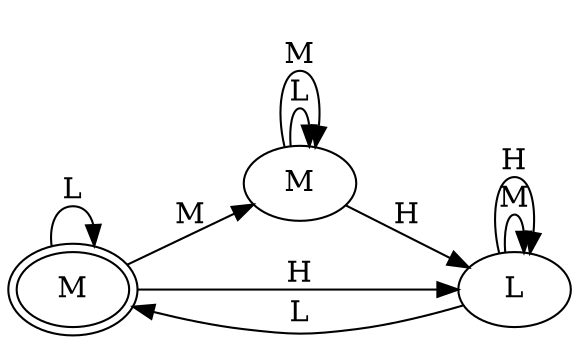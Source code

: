 digraph 282 {
rankdir = LR
0 [peripheries = 2]

0 [label = "M"]
0 -> 0 [label = "L"]
0 -> 2 [label = "M"]
0 -> 1 [label = "H"]

1 [label = "L"]
1 -> 0 [label = "L"]
1 -> 1 [label = "M"]
1 -> 1 [label = "H"]

2 [label = "M"]
2 -> 2 [label = "L"]
2 -> 2 [label = "M"]
2 -> 1 [label = "H"]

}

